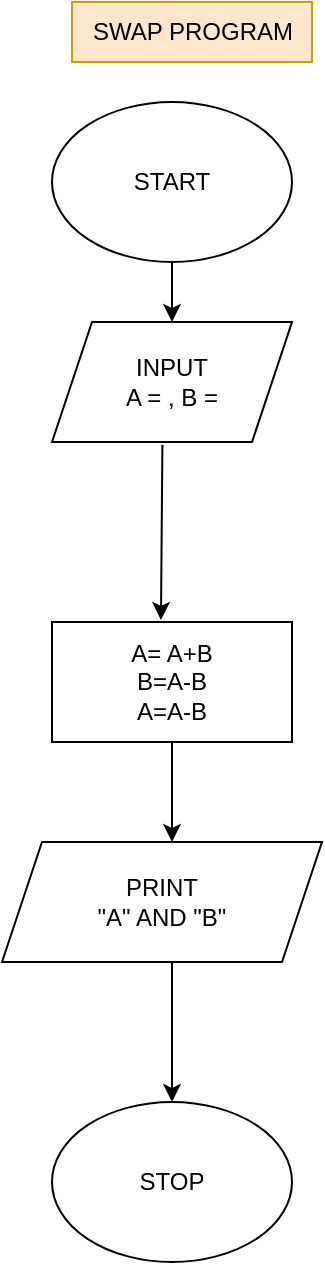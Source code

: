 <mxfile version="20.3.0" type="device"><diagram id="0VyogO4FM-i8yZcJ2f7O" name="Page-1"><mxGraphModel dx="723" dy="461" grid="1" gridSize="10" guides="1" tooltips="1" connect="1" arrows="1" fold="1" page="1" pageScale="1" pageWidth="850" pageHeight="1100" math="0" shadow="0"><root><mxCell id="0"/><mxCell id="1" parent="0"/><mxCell id="vOl9gnMwk8UWy4Q2usAW-1" value="START" style="ellipse;whiteSpace=wrap;html=1;" vertex="1" parent="1"><mxGeometry x="370" y="60" width="120" height="80" as="geometry"/></mxCell><mxCell id="vOl9gnMwk8UWy4Q2usAW-2" value="INPUT&lt;br&gt;A = , B =" style="shape=parallelogram;perimeter=parallelogramPerimeter;whiteSpace=wrap;html=1;fixedSize=1;" vertex="1" parent="1"><mxGeometry x="370" y="170" width="120" height="60" as="geometry"/></mxCell><mxCell id="vOl9gnMwk8UWy4Q2usAW-4" value="" style="endArrow=classic;html=1;rounded=0;exitX=0.5;exitY=1;exitDx=0;exitDy=0;entryX=0.5;entryY=0;entryDx=0;entryDy=0;" edge="1" parent="1" source="vOl9gnMwk8UWy4Q2usAW-1" target="vOl9gnMwk8UWy4Q2usAW-2"><mxGeometry width="50" height="50" relative="1" as="geometry"><mxPoint x="400" y="300" as="sourcePoint"/><mxPoint x="450" y="250" as="targetPoint"/></mxGeometry></mxCell><mxCell id="vOl9gnMwk8UWy4Q2usAW-5" value="" style="endArrow=classic;html=1;rounded=0;exitX=0.46;exitY=1.024;exitDx=0;exitDy=0;exitPerimeter=0;entryX=0.454;entryY=-0.017;entryDx=0;entryDy=0;entryPerimeter=0;" edge="1" parent="1" source="vOl9gnMwk8UWy4Q2usAW-2" target="vOl9gnMwk8UWy4Q2usAW-17"><mxGeometry width="50" height="50" relative="1" as="geometry"><mxPoint x="400" y="300" as="sourcePoint"/><mxPoint x="425.102" y="270.102" as="targetPoint"/></mxGeometry></mxCell><mxCell id="vOl9gnMwk8UWy4Q2usAW-7" value="PRINT&lt;br&gt;&quot;A&quot; AND &quot;B&quot;" style="shape=parallelogram;perimeter=parallelogramPerimeter;whiteSpace=wrap;html=1;fixedSize=1;" vertex="1" parent="1"><mxGeometry x="345" y="430" width="160" height="60" as="geometry"/></mxCell><mxCell id="vOl9gnMwk8UWy4Q2usAW-10" value="STOP" style="ellipse;whiteSpace=wrap;html=1;" vertex="1" parent="1"><mxGeometry x="370" y="560" width="120" height="80" as="geometry"/></mxCell><mxCell id="vOl9gnMwk8UWy4Q2usAW-11" value="" style="endArrow=classic;html=1;rounded=0;entryX=0.5;entryY=0;entryDx=0;entryDy=0;" edge="1" parent="1" target="vOl9gnMwk8UWy4Q2usAW-10"><mxGeometry width="50" height="50" relative="1" as="geometry"><mxPoint x="430" y="490" as="sourcePoint"/><mxPoint x="420" y="310" as="targetPoint"/><Array as="points"/></mxGeometry></mxCell><mxCell id="vOl9gnMwk8UWy4Q2usAW-13" value="SWAP PROGRAM" style="text;html=1;align=center;verticalAlign=middle;resizable=0;points=[];autosize=1;strokeColor=#d79b00;fillColor=#ffe6cc;shadow=0;sketch=0;" vertex="1" parent="1"><mxGeometry x="380" y="10" width="120" height="30" as="geometry"/></mxCell><mxCell id="vOl9gnMwk8UWy4Q2usAW-17" value="A= A+B&lt;br&gt;B=A-B&lt;br&gt;A=A-B" style="rounded=0;whiteSpace=wrap;html=1;shadow=0;sketch=0;" vertex="1" parent="1"><mxGeometry x="370" y="320" width="120" height="60" as="geometry"/></mxCell><mxCell id="vOl9gnMwk8UWy4Q2usAW-23" value="" style="endArrow=classic;html=1;rounded=0;exitX=0.5;exitY=1;exitDx=0;exitDy=0;" edge="1" parent="1" source="vOl9gnMwk8UWy4Q2usAW-17"><mxGeometry width="50" height="50" relative="1" as="geometry"><mxPoint x="370" y="410" as="sourcePoint"/><mxPoint x="430" y="430" as="targetPoint"/></mxGeometry></mxCell></root></mxGraphModel></diagram></mxfile>
